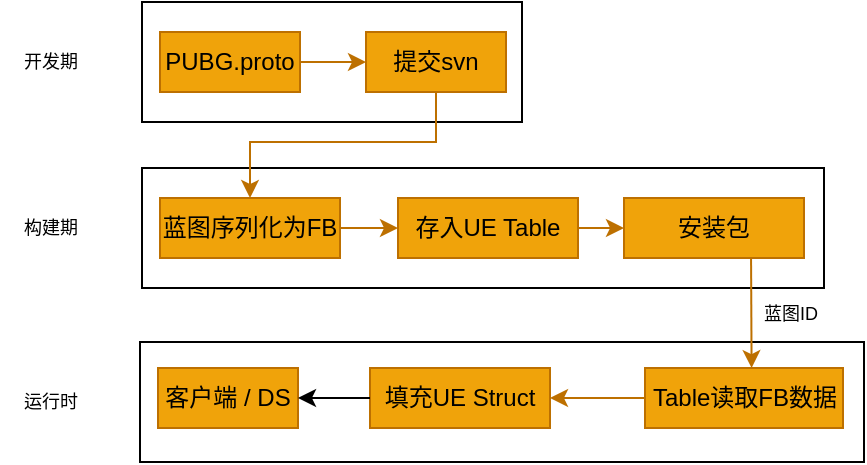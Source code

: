 <mxfile version="12.9.7" type="github">
  <diagram id="S4QJ8JYzNLD0_FDSVlSB" name="Page-1">
    <mxGraphModel dx="1422" dy="762" grid="1" gridSize="10" guides="1" tooltips="1" connect="1" arrows="1" fold="1" page="1" pageScale="1" pageWidth="827" pageHeight="1169" math="0" shadow="0">
      <root>
        <mxCell id="0" />
        <mxCell id="1" parent="0" />
        <mxCell id="5odIk9DSI-TOIc7SmUsg-1" value="" style="group" vertex="1" connectable="0" parent="1">
          <mxGeometry x="190" y="260" width="362" height="60" as="geometry" />
        </mxCell>
        <mxCell id="5odIk9DSI-TOIc7SmUsg-2" value="" style="rounded=0;whiteSpace=wrap;html=1;fontSize=9;fontColor=#FFFFFF;" vertex="1" parent="5odIk9DSI-TOIc7SmUsg-1">
          <mxGeometry width="362" height="60" as="geometry" />
        </mxCell>
        <mxCell id="5odIk9DSI-TOIc7SmUsg-3" value="&lt;font color=&quot;#000000&quot;&gt;Table读取FB数据&lt;/font&gt;" style="rounded=0;whiteSpace=wrap;html=1;fillColor=#f0a30a;strokeColor=#BD7000;fontColor=#FFFFFF;" vertex="1" parent="5odIk9DSI-TOIc7SmUsg-1">
          <mxGeometry x="252.5" y="13" width="99" height="30" as="geometry" />
        </mxCell>
        <mxCell id="5odIk9DSI-TOIc7SmUsg-4" value="&lt;font color=&quot;#000000&quot;&gt;填充UE Struct&lt;/font&gt;" style="rounded=0;whiteSpace=wrap;html=1;fillColor=#f0a30a;strokeColor=#BD7000;fontColor=#FFFFFF;" vertex="1" parent="5odIk9DSI-TOIc7SmUsg-1">
          <mxGeometry x="115" y="13" width="90" height="30" as="geometry" />
        </mxCell>
        <mxCell id="5odIk9DSI-TOIc7SmUsg-5" value="&lt;font color=&quot;#000000&quot;&gt;客户端 / DS&lt;/font&gt;" style="rounded=0;whiteSpace=wrap;html=1;fillColor=#f0a30a;strokeColor=#BD7000;fontColor=#FFFFFF;" vertex="1" parent="5odIk9DSI-TOIc7SmUsg-1">
          <mxGeometry x="9" y="13" width="70" height="30" as="geometry" />
        </mxCell>
        <mxCell id="5odIk9DSI-TOIc7SmUsg-6" style="edgeStyle=orthogonalEdgeStyle;rounded=0;orthogonalLoop=1;jettySize=auto;html=1;exitX=0;exitY=0.5;exitDx=0;exitDy=0;entryX=1;entryY=0.5;entryDx=0;entryDy=0;fontSize=9;fontColor=#FFFFFF;fillColor=#f0a30a;strokeColor=#BD7000;" edge="1" parent="5odIk9DSI-TOIc7SmUsg-1" source="5odIk9DSI-TOIc7SmUsg-3" target="5odIk9DSI-TOIc7SmUsg-4">
          <mxGeometry relative="1" as="geometry" />
        </mxCell>
        <mxCell id="5odIk9DSI-TOIc7SmUsg-7" style="edgeStyle=orthogonalEdgeStyle;rounded=0;orthogonalLoop=1;jettySize=auto;html=1;entryX=1;entryY=0.5;entryDx=0;entryDy=0;fontSize=9;fontColor=#FFFFFF;" edge="1" parent="5odIk9DSI-TOIc7SmUsg-1" source="5odIk9DSI-TOIc7SmUsg-4" target="5odIk9DSI-TOIc7SmUsg-5">
          <mxGeometry relative="1" as="geometry" />
        </mxCell>
        <mxCell id="5odIk9DSI-TOIc7SmUsg-8" value="" style="rounded=0;whiteSpace=wrap;html=1;fontSize=9;fontColor=#FFFFFF;" vertex="1" parent="1">
          <mxGeometry x="191" y="173" width="341" height="60" as="geometry" />
        </mxCell>
        <mxCell id="5odIk9DSI-TOIc7SmUsg-9" style="edgeStyle=orthogonalEdgeStyle;rounded=0;orthogonalLoop=1;jettySize=auto;html=1;entryX=0;entryY=0.5;entryDx=0;entryDy=0;fontSize=9;fontColor=#FFFFFF;fillColor=#f0a30a;strokeColor=#BD7000;" edge="1" parent="1" source="5odIk9DSI-TOIc7SmUsg-10" target="5odIk9DSI-TOIc7SmUsg-12">
          <mxGeometry relative="1" as="geometry" />
        </mxCell>
        <mxCell id="5odIk9DSI-TOIc7SmUsg-10" value="&lt;font color=&quot;#000000&quot;&gt;蓝图序列化为FB&lt;/font&gt;" style="rounded=0;whiteSpace=wrap;html=1;fillColor=#f0a30a;strokeColor=#BD7000;fontColor=#FFFFFF;" vertex="1" parent="1">
          <mxGeometry x="200" y="188" width="90" height="30" as="geometry" />
        </mxCell>
        <mxCell id="5odIk9DSI-TOIc7SmUsg-11" style="edgeStyle=orthogonalEdgeStyle;rounded=0;orthogonalLoop=1;jettySize=auto;html=1;entryX=0;entryY=0.5;entryDx=0;entryDy=0;fontSize=9;fontColor=#FFFFFF;fillColor=#f0a30a;strokeColor=#BD7000;" edge="1" parent="1" source="5odIk9DSI-TOIc7SmUsg-12" target="5odIk9DSI-TOIc7SmUsg-13">
          <mxGeometry relative="1" as="geometry" />
        </mxCell>
        <mxCell id="5odIk9DSI-TOIc7SmUsg-12" value="&lt;font color=&quot;#000000&quot;&gt;存入UE Table&lt;/font&gt;" style="rounded=0;whiteSpace=wrap;html=1;fillColor=#f0a30a;strokeColor=#BD7000;fontColor=#FFFFFF;" vertex="1" parent="1">
          <mxGeometry x="319" y="188" width="90" height="30" as="geometry" />
        </mxCell>
        <mxCell id="5odIk9DSI-TOIc7SmUsg-13" value="&lt;font color=&quot;#000000&quot;&gt;安装包&lt;/font&gt;" style="rounded=0;whiteSpace=wrap;html=1;fillColor=#f0a30a;strokeColor=#BD7000;fontColor=#FFFFFF;" vertex="1" parent="1">
          <mxGeometry x="432" y="188" width="90" height="30" as="geometry" />
        </mxCell>
        <mxCell id="5odIk9DSI-TOIc7SmUsg-14" value="&lt;font color=&quot;#000000&quot;&gt;蓝图ID&lt;/font&gt;" style="text;html=1;align=center;verticalAlign=middle;resizable=0;points=[];autosize=1;fontSize=9;fontColor=#FFFFFF;" vertex="1" parent="1">
          <mxGeometry x="490" y="236" width="50" height="20" as="geometry" />
        </mxCell>
        <mxCell id="5odIk9DSI-TOIc7SmUsg-15" value="&lt;font color=&quot;#000000&quot;&gt;开发期&lt;/font&gt;" style="text;html=1;align=center;verticalAlign=middle;resizable=0;points=[];autosize=1;fontSize=9;fontColor=#FFFFFF;" vertex="1" parent="1">
          <mxGeometry x="120" y="110" width="50" height="20" as="geometry" />
        </mxCell>
        <mxCell id="5odIk9DSI-TOIc7SmUsg-16" value="&lt;font color=&quot;#000000&quot;&gt;构建期&lt;/font&gt;" style="text;html=1;align=center;verticalAlign=middle;resizable=0;points=[];autosize=1;fontSize=9;fontColor=#FFFFFF;" vertex="1" parent="1">
          <mxGeometry x="120" y="193" width="50" height="20" as="geometry" />
        </mxCell>
        <mxCell id="5odIk9DSI-TOIc7SmUsg-17" value="" style="group" vertex="1" connectable="0" parent="1">
          <mxGeometry x="191" y="90" width="190" height="60" as="geometry" />
        </mxCell>
        <mxCell id="5odIk9DSI-TOIc7SmUsg-18" value="" style="rounded=0;whiteSpace=wrap;html=1;fontSize=9;fontColor=#FFFFFF;" vertex="1" parent="5odIk9DSI-TOIc7SmUsg-17">
          <mxGeometry width="190" height="60" as="geometry" />
        </mxCell>
        <mxCell id="5odIk9DSI-TOIc7SmUsg-19" value="&lt;font color=&quot;#000000&quot;&gt;PUBG.proto&lt;/font&gt;" style="rounded=0;whiteSpace=wrap;html=1;fillColor=#f0a30a;strokeColor=#BD7000;fontColor=#FFFFFF;" vertex="1" parent="5odIk9DSI-TOIc7SmUsg-17">
          <mxGeometry x="9" y="15" width="70" height="30" as="geometry" />
        </mxCell>
        <mxCell id="5odIk9DSI-TOIc7SmUsg-20" value="&lt;font color=&quot;#000000&quot;&gt;提交svn&lt;/font&gt;" style="rounded=0;whiteSpace=wrap;html=1;fillColor=#f0a30a;strokeColor=#BD7000;fontColor=#FFFFFF;" vertex="1" parent="5odIk9DSI-TOIc7SmUsg-17">
          <mxGeometry x="112" y="15" width="70" height="30" as="geometry" />
        </mxCell>
        <mxCell id="5odIk9DSI-TOIc7SmUsg-21" style="edgeStyle=orthogonalEdgeStyle;rounded=0;orthogonalLoop=1;jettySize=auto;html=1;exitX=1;exitY=0.5;exitDx=0;exitDy=0;fontSize=9;fontColor=#FFFFFF;fillColor=#f0a30a;strokeColor=#BD7000;" edge="1" parent="5odIk9DSI-TOIc7SmUsg-17" source="5odIk9DSI-TOIc7SmUsg-19" target="5odIk9DSI-TOIc7SmUsg-20">
          <mxGeometry relative="1" as="geometry" />
        </mxCell>
        <mxCell id="5odIk9DSI-TOIc7SmUsg-22" value="&lt;font color=&quot;#000000&quot;&gt;运行时&lt;/font&gt;" style="text;html=1;align=center;verticalAlign=middle;resizable=0;points=[];autosize=1;fontSize=9;fontColor=#FFFFFF;" vertex="1" parent="1">
          <mxGeometry x="120" y="280" width="50" height="20" as="geometry" />
        </mxCell>
        <mxCell id="5odIk9DSI-TOIc7SmUsg-23" value="" style="endArrow=classic;html=1;fontSize=9;fontColor=#FFFFFF;fillColor=#f0a30a;strokeColor=#BD7000;entryX=0.801;entryY=0.002;entryDx=0;entryDy=0;entryPerimeter=0;" edge="1" parent="1">
          <mxGeometry width="50" height="50" relative="1" as="geometry">
            <mxPoint x="495.53" y="218" as="sourcePoint" />
            <mxPoint x="495.799" y="273.06" as="targetPoint" />
          </mxGeometry>
        </mxCell>
        <mxCell id="5odIk9DSI-TOIc7SmUsg-24" style="edgeStyle=orthogonalEdgeStyle;rounded=0;orthogonalLoop=1;jettySize=auto;html=1;fillColor=#f0a30a;strokeColor=#BD7000;" edge="1" parent="1" source="5odIk9DSI-TOIc7SmUsg-20" target="5odIk9DSI-TOIc7SmUsg-10">
          <mxGeometry relative="1" as="geometry">
            <mxPoint x="440" y="150" as="targetPoint" />
            <Array as="points">
              <mxPoint x="338" y="160" />
              <mxPoint x="245" y="160" />
            </Array>
          </mxGeometry>
        </mxCell>
      </root>
    </mxGraphModel>
  </diagram>
</mxfile>
